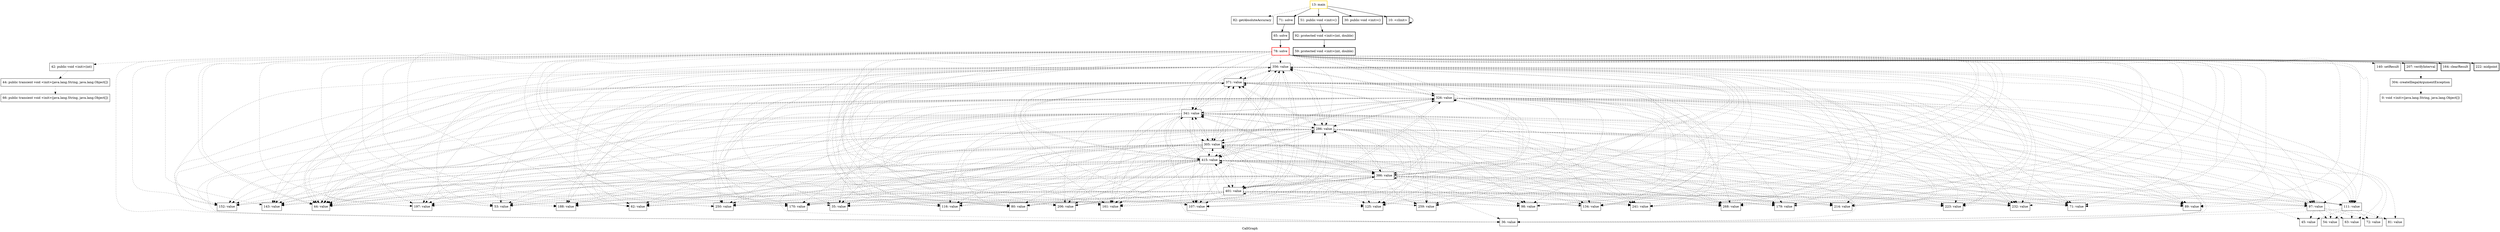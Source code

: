 digraph "CallGraph" {
    label="CallGraph";
node [shape=box];
"13: main" [color=gold] [style=bold]
"78: solve" [color=red] [style=bold]
"82: getAbsoluteAccuracy"
"71: solve" [style=bold]
"51: public void <init>()" [style=bold]
"30: public void <init>()" [style=bold]
"10: <clinit>" [style=bold]
"65: solve" [style=bold]
"92: protected void <init>(int, double)" [style=bold]
"59: protected void <init>(int, double)" [style=bold]
"42: public void <init>(int)"
"356: value"
"116: value"
"125: value"
"371: value"
"326: value"
"341: value"
"415: value"
"152: value"
"161: value"
"134: value"
"386: value"
"401: value"
"143: value"
"188: value"
"197: value"
"170: value"
"179: value"
"71: value"
"80: value"
"53: value"
"62: value"
"35: value"
"44: value"
"107: value"
"214: value"
"223: value"
"89: value"
"98: value"
"206: value"
"36: value"
"250: value"
"259: value"
"232: value"
"241: value"
"305: value"
"268: value"
"286: value"
"44: value"
"111: value"
"97: value"
"140: setResult"
"207: verifyInterval" [style=bold]
"164: clearResult" [style=bold]
"222: midpoint" [style=bold]
"44: public transient void <init>(java.lang.String, java.lang.Object[])"
"36: value"
"45: value"
"54: value"
"63: value"
"72: value"
"81: value"
"304: createIllegalArgumentException"
"66: public transient void <init>(java.lang.String, java.lang.Object[])"
"0: void <init>(java.lang.String, java.lang.Object[])"
"13: main"->"82: getAbsoluteAccuracy" [style=dotted];

"13: main"->"71: solve";

"13: main"->"51: public void <init>()";

"13: main"->"30: public void <init>()";

"13: main"->"10: <clinit>";

"71: solve"->"65: solve";

"51: public void <init>()"->"92: protected void <init>(int, double)";

"10: <clinit>"->"10: <clinit>";

"65: solve"->"78: solve";

"92: protected void <init>(int, double)"->"59: protected void <init>(int, double)";

"78: solve"->"42: public void <init>(int)" [style=dotted];

"78: solve"->"356: value" [style=dotted];

"78: solve"->"116: value" [style=dotted];

"78: solve"->"125: value" [style=dotted];

"78: solve"->"371: value" [style=dotted];

"78: solve"->"326: value" [style=dotted];

"78: solve"->"341: value" [style=dotted];

"78: solve"->"415: value" [style=dotted];

"78: solve"->"152: value" [style=dotted];

"78: solve"->"161: value" [style=dotted];

"78: solve"->"134: value" [style=dotted];

"78: solve"->"386: value" [style=dotted];

"78: solve"->"401: value" [style=dotted];

"78: solve"->"143: value" [style=dotted];

"78: solve"->"188: value" [style=dotted];

"78: solve"->"197: value" [style=dotted];

"78: solve"->"170: value" [style=dotted];

"78: solve"->"179: value" [style=dotted];

"78: solve"->"71: value" [style=dotted];

"78: solve"->"80: value" [style=dotted];

"78: solve"->"53: value" [style=dotted];

"78: solve"->"62: value" [style=dotted];

"78: solve"->"35: value" [style=dotted];

"78: solve"->"44: value" [style=dotted];

"78: solve"->"107: value" [style=dotted];

"78: solve"->"214: value" [style=dotted];

"78: solve"->"223: value" [style=dotted];

"78: solve"->"89: value" [style=dotted];

"78: solve"->"98: value" [style=dotted];

"78: solve"->"206: value" [style=dotted];

"78: solve"->"36: value" [style=dotted];

"78: solve"->"250: value" [style=dotted];

"78: solve"->"259: value" [style=dotted];

"78: solve"->"232: value" [style=dotted];

"78: solve"->"241: value" [style=dotted];

"78: solve"->"305: value" [style=dotted];

"78: solve"->"268: value" [style=dotted];

"78: solve"->"286: value" [style=dotted];

"78: solve"->"44: value" [style=dotted];

"78: solve"->"111: value" [style=dotted];

"78: solve"->"97: value" [style=dotted];

"78: solve"->"140: setResult" [style=dotted];

"78: solve"->"207: verifyInterval";

"78: solve"->"164: clearResult";

"78: solve"->"222: midpoint";

"42: public void <init>(int)"->"44: public transient void <init>(java.lang.String, java.lang.Object[])" [style=dotted];

"356: value"->"97: value" [style=dotted];

"356: value"->"356: value" [style=dotted];

"356: value"->"116: value" [style=dotted];

"356: value"->"125: value" [style=dotted];

"356: value"->"371: value" [style=dotted];

"356: value"->"326: value" [style=dotted];

"356: value"->"341: value" [style=dotted];

"356: value"->"415: value" [style=dotted];

"356: value"->"152: value" [style=dotted];

"356: value"->"161: value" [style=dotted];

"356: value"->"134: value" [style=dotted];

"356: value"->"386: value" [style=dotted];

"356: value"->"401: value" [style=dotted];

"356: value"->"143: value" [style=dotted];

"356: value"->"188: value" [style=dotted];

"356: value"->"197: value" [style=dotted];

"356: value"->"170: value" [style=dotted];

"356: value"->"179: value" [style=dotted];

"356: value"->"71: value" [style=dotted];

"356: value"->"80: value" [style=dotted];

"356: value"->"53: value" [style=dotted];

"356: value"->"62: value" [style=dotted];

"356: value"->"35: value" [style=dotted];

"356: value"->"44: value" [style=dotted];

"356: value"->"107: value" [style=dotted];

"356: value"->"214: value" [style=dotted];

"356: value"->"223: value" [style=dotted];

"356: value"->"89: value" [style=dotted];

"356: value"->"98: value" [style=dotted];

"356: value"->"206: value" [style=dotted];

"356: value"->"250: value" [style=dotted];

"356: value"->"259: value" [style=dotted];

"356: value"->"232: value" [style=dotted];

"356: value"->"241: value" [style=dotted];

"356: value"->"305: value" [style=dotted];

"356: value"->"268: value" [style=dotted];

"356: value"->"286: value" [style=dotted];

"356: value"->"111: value" [style=dotted];

"371: value"->"97: value" [style=dotted];

"371: value"->"356: value" [style=dotted];

"371: value"->"116: value" [style=dotted];

"371: value"->"125: value" [style=dotted];

"371: value"->"371: value" [style=dotted];

"371: value"->"326: value" [style=dotted];

"371: value"->"341: value" [style=dotted];

"371: value"->"415: value" [style=dotted];

"371: value"->"152: value" [style=dotted];

"371: value"->"161: value" [style=dotted];

"371: value"->"134: value" [style=dotted];

"371: value"->"386: value" [style=dotted];

"371: value"->"401: value" [style=dotted];

"371: value"->"143: value" [style=dotted];

"371: value"->"188: value" [style=dotted];

"371: value"->"197: value" [style=dotted];

"371: value"->"170: value" [style=dotted];

"371: value"->"179: value" [style=dotted];

"371: value"->"71: value" [style=dotted];

"371: value"->"80: value" [style=dotted];

"371: value"->"53: value" [style=dotted];

"371: value"->"62: value" [style=dotted];

"371: value"->"35: value" [style=dotted];

"371: value"->"44: value" [style=dotted];

"371: value"->"107: value" [style=dotted];

"371: value"->"214: value" [style=dotted];

"371: value"->"223: value" [style=dotted];

"371: value"->"89: value" [style=dotted];

"371: value"->"98: value" [style=dotted];

"371: value"->"206: value" [style=dotted];

"371: value"->"36: value" [style=dotted];

"371: value"->"250: value" [style=dotted];

"371: value"->"259: value" [style=dotted];

"371: value"->"232: value" [style=dotted];

"371: value"->"241: value" [style=dotted];

"371: value"->"305: value" [style=dotted];

"371: value"->"268: value" [style=dotted];

"371: value"->"286: value" [style=dotted];

"371: value"->"44: value" [style=dotted];

"371: value"->"111: value" [style=dotted];

"326: value"->"97: value" [style=dotted];

"326: value"->"36: value" [style=dotted];

"326: value"->"45: value" [style=dotted];

"326: value"->"54: value" [style=dotted];

"326: value"->"63: value" [style=dotted];

"326: value"->"72: value" [style=dotted];

"326: value"->"81: value" [style=dotted];

"326: value"->"356: value" [style=dotted];

"326: value"->"116: value" [style=dotted];

"326: value"->"125: value" [style=dotted];

"326: value"->"371: value" [style=dotted];

"326: value"->"326: value" [style=dotted];

"326: value"->"341: value" [style=dotted];

"326: value"->"415: value" [style=dotted];

"326: value"->"152: value" [style=dotted];

"326: value"->"161: value" [style=dotted];

"326: value"->"134: value" [style=dotted];

"326: value"->"386: value" [style=dotted];

"326: value"->"401: value" [style=dotted];

"326: value"->"143: value" [style=dotted];

"326: value"->"188: value" [style=dotted];

"326: value"->"197: value" [style=dotted];

"326: value"->"170: value" [style=dotted];

"326: value"->"179: value" [style=dotted];

"326: value"->"71: value" [style=dotted];

"326: value"->"80: value" [style=dotted];

"326: value"->"53: value" [style=dotted];

"326: value"->"62: value" [style=dotted];

"326: value"->"35: value" [style=dotted];

"326: value"->"44: value" [style=dotted];

"326: value"->"107: value" [style=dotted];

"326: value"->"214: value" [style=dotted];

"326: value"->"223: value" [style=dotted];

"326: value"->"89: value" [style=dotted];

"326: value"->"98: value" [style=dotted];

"326: value"->"206: value" [style=dotted];

"326: value"->"36: value" [style=dotted];

"326: value"->"250: value" [style=dotted];

"326: value"->"259: value" [style=dotted];

"326: value"->"232: value" [style=dotted];

"326: value"->"241: value" [style=dotted];

"326: value"->"305: value" [style=dotted];

"326: value"->"268: value" [style=dotted];

"326: value"->"286: value" [style=dotted];

"326: value"->"44: value" [style=dotted];

"326: value"->"111: value" [style=dotted];

"341: value"->"97: value" [style=dotted];

"341: value"->"356: value" [style=dotted];

"341: value"->"116: value" [style=dotted];

"341: value"->"125: value" [style=dotted];

"341: value"->"371: value" [style=dotted];

"341: value"->"326: value" [style=dotted];

"341: value"->"341: value" [style=dotted];

"341: value"->"415: value" [style=dotted];

"341: value"->"152: value" [style=dotted];

"341: value"->"161: value" [style=dotted];

"341: value"->"134: value" [style=dotted];

"341: value"->"386: value" [style=dotted];

"341: value"->"401: value" [style=dotted];

"341: value"->"143: value" [style=dotted];

"341: value"->"188: value" [style=dotted];

"341: value"->"197: value" [style=dotted];

"341: value"->"170: value" [style=dotted];

"341: value"->"179: value" [style=dotted];

"341: value"->"71: value" [style=dotted];

"341: value"->"80: value" [style=dotted];

"341: value"->"53: value" [style=dotted];

"341: value"->"62: value" [style=dotted];

"341: value"->"35: value" [style=dotted];

"341: value"->"44: value" [style=dotted];

"341: value"->"107: value" [style=dotted];

"341: value"->"214: value" [style=dotted];

"341: value"->"223: value" [style=dotted];

"341: value"->"89: value" [style=dotted];

"341: value"->"98: value" [style=dotted];

"341: value"->"206: value" [style=dotted];

"341: value"->"36: value" [style=dotted];

"341: value"->"250: value" [style=dotted];

"341: value"->"259: value" [style=dotted];

"341: value"->"232: value" [style=dotted];

"341: value"->"241: value" [style=dotted];

"341: value"->"305: value" [style=dotted];

"341: value"->"268: value" [style=dotted];

"341: value"->"286: value" [style=dotted];

"341: value"->"44: value" [style=dotted];

"341: value"->"111: value" [style=dotted];

"415: value"->"97: value" [style=dotted];

"415: value"->"356: value" [style=dotted];

"415: value"->"116: value" [style=dotted];

"415: value"->"125: value" [style=dotted];

"415: value"->"371: value" [style=dotted];

"415: value"->"326: value" [style=dotted];

"415: value"->"341: value" [style=dotted];

"415: value"->"415: value" [style=dotted];

"415: value"->"152: value" [style=dotted];

"415: value"->"161: value" [style=dotted];

"415: value"->"134: value" [style=dotted];

"415: value"->"386: value" [style=dotted];

"415: value"->"401: value" [style=dotted];

"415: value"->"143: value" [style=dotted];

"415: value"->"188: value" [style=dotted];

"415: value"->"197: value" [style=dotted];

"415: value"->"170: value" [style=dotted];

"415: value"->"179: value" [style=dotted];

"415: value"->"71: value" [style=dotted];

"415: value"->"80: value" [style=dotted];

"415: value"->"53: value" [style=dotted];

"415: value"->"62: value" [style=dotted];

"415: value"->"35: value" [style=dotted];

"415: value"->"44: value" [style=dotted];

"415: value"->"107: value" [style=dotted];

"415: value"->"214: value" [style=dotted];

"415: value"->"223: value" [style=dotted];

"415: value"->"89: value" [style=dotted];

"415: value"->"98: value" [style=dotted];

"415: value"->"206: value" [style=dotted];

"415: value"->"36: value" [style=dotted];

"415: value"->"250: value" [style=dotted];

"415: value"->"259: value" [style=dotted];

"415: value"->"232: value" [style=dotted];

"415: value"->"241: value" [style=dotted];

"415: value"->"305: value" [style=dotted];

"415: value"->"268: value" [style=dotted];

"415: value"->"286: value" [style=dotted];

"415: value"->"44: value" [style=dotted];

"415: value"->"111: value" [style=dotted];

"386: value"->"206: value" [style=dotted];

"386: value"->"356: value" [style=dotted];

"386: value"->"116: value" [style=dotted];

"386: value"->"125: value" [style=dotted];

"386: value"->"371: value" [style=dotted];

"386: value"->"326: value" [style=dotted];

"386: value"->"341: value" [style=dotted];

"386: value"->"415: value" [style=dotted];

"386: value"->"152: value" [style=dotted];

"386: value"->"161: value" [style=dotted];

"386: value"->"134: value" [style=dotted];

"386: value"->"386: value" [style=dotted];

"386: value"->"401: value" [style=dotted];

"386: value"->"143: value" [style=dotted];

"386: value"->"188: value" [style=dotted];

"386: value"->"197: value" [style=dotted];

"386: value"->"170: value" [style=dotted];

"386: value"->"179: value" [style=dotted];

"386: value"->"71: value" [style=dotted];

"386: value"->"80: value" [style=dotted];

"386: value"->"53: value" [style=dotted];

"386: value"->"62: value" [style=dotted];

"386: value"->"35: value" [style=dotted];

"386: value"->"44: value" [style=dotted];

"386: value"->"107: value" [style=dotted];

"386: value"->"214: value" [style=dotted];

"386: value"->"223: value" [style=dotted];

"386: value"->"89: value" [style=dotted];

"386: value"->"98: value" [style=dotted];

"386: value"->"36: value" [style=dotted];

"386: value"->"250: value" [style=dotted];

"386: value"->"259: value" [style=dotted];

"386: value"->"232: value" [style=dotted];

"386: value"->"241: value" [style=dotted];

"386: value"->"305: value" [style=dotted];

"386: value"->"268: value" [style=dotted];

"386: value"->"286: value" [style=dotted];

"386: value"->"44: value" [style=dotted];

"386: value"->"111: value" [style=dotted];

"386: value"->"97: value" [style=dotted];

"401: value"->"97: value" [style=dotted];

"401: value"->"356: value" [style=dotted];

"401: value"->"116: value" [style=dotted];

"401: value"->"125: value" [style=dotted];

"401: value"->"371: value" [style=dotted];

"401: value"->"326: value" [style=dotted];

"401: value"->"341: value" [style=dotted];

"401: value"->"415: value" [style=dotted];

"401: value"->"152: value" [style=dotted];

"401: value"->"161: value" [style=dotted];

"401: value"->"134: value" [style=dotted];

"401: value"->"386: value" [style=dotted];

"401: value"->"401: value" [style=dotted];

"401: value"->"143: value" [style=dotted];

"401: value"->"188: value" [style=dotted];

"401: value"->"197: value" [style=dotted];

"401: value"->"170: value" [style=dotted];

"401: value"->"179: value" [style=dotted];

"401: value"->"71: value" [style=dotted];

"401: value"->"80: value" [style=dotted];

"401: value"->"53: value" [style=dotted];

"401: value"->"62: value" [style=dotted];

"401: value"->"35: value" [style=dotted];

"401: value"->"44: value" [style=dotted];

"401: value"->"107: value" [style=dotted];

"401: value"->"214: value" [style=dotted];

"401: value"->"223: value" [style=dotted];

"401: value"->"89: value" [style=dotted];

"401: value"->"98: value" [style=dotted];

"401: value"->"206: value" [style=dotted];

"401: value"->"250: value" [style=dotted];

"401: value"->"259: value" [style=dotted];

"401: value"->"232: value" [style=dotted];

"401: value"->"241: value" [style=dotted];

"401: value"->"305: value" [style=dotted];

"401: value"->"268: value" [style=dotted];

"401: value"->"286: value" [style=dotted];

"401: value"->"111: value" [style=dotted];

"305: value"->"97: value" [style=dotted];

"305: value"->"356: value" [style=dotted];

"305: value"->"116: value" [style=dotted];

"305: value"->"125: value" [style=dotted];

"305: value"->"371: value" [style=dotted];

"305: value"->"326: value" [style=dotted];

"305: value"->"341: value" [style=dotted];

"305: value"->"415: value" [style=dotted];

"305: value"->"152: value" [style=dotted];

"305: value"->"161: value" [style=dotted];

"305: value"->"134: value" [style=dotted];

"305: value"->"386: value" [style=dotted];

"305: value"->"401: value" [style=dotted];

"305: value"->"143: value" [style=dotted];

"305: value"->"188: value" [style=dotted];

"305: value"->"197: value" [style=dotted];

"305: value"->"170: value" [style=dotted];

"305: value"->"179: value" [style=dotted];

"305: value"->"71: value" [style=dotted];

"305: value"->"80: value" [style=dotted];

"305: value"->"53: value" [style=dotted];

"305: value"->"62: value" [style=dotted];

"305: value"->"35: value" [style=dotted];

"305: value"->"44: value" [style=dotted];

"305: value"->"107: value" [style=dotted];

"305: value"->"214: value" [style=dotted];

"305: value"->"223: value" [style=dotted];

"305: value"->"89: value" [style=dotted];

"305: value"->"98: value" [style=dotted];

"305: value"->"206: value" [style=dotted];

"305: value"->"36: value" [style=dotted];

"305: value"->"250: value" [style=dotted];

"305: value"->"259: value" [style=dotted];

"305: value"->"232: value" [style=dotted];

"305: value"->"241: value" [style=dotted];

"305: value"->"305: value" [style=dotted];

"305: value"->"268: value" [style=dotted];

"305: value"->"286: value" [style=dotted];

"305: value"->"44: value" [style=dotted];

"305: value"->"111: value" [style=dotted];

"286: value"->"97: value" [style=dotted];

"286: value"->"356: value" [style=dotted];

"286: value"->"116: value" [style=dotted];

"286: value"->"125: value" [style=dotted];

"286: value"->"371: value" [style=dotted];

"286: value"->"326: value" [style=dotted];

"286: value"->"341: value" [style=dotted];

"286: value"->"415: value" [style=dotted];

"286: value"->"152: value" [style=dotted];

"286: value"->"161: value" [style=dotted];

"286: value"->"134: value" [style=dotted];

"286: value"->"386: value" [style=dotted];

"286: value"->"401: value" [style=dotted];

"286: value"->"143: value" [style=dotted];

"286: value"->"188: value" [style=dotted];

"286: value"->"197: value" [style=dotted];

"286: value"->"170: value" [style=dotted];

"286: value"->"179: value" [style=dotted];

"286: value"->"71: value" [style=dotted];

"286: value"->"80: value" [style=dotted];

"286: value"->"53: value" [style=dotted];

"286: value"->"62: value" [style=dotted];

"286: value"->"35: value" [style=dotted];

"286: value"->"44: value" [style=dotted];

"286: value"->"107: value" [style=dotted];

"286: value"->"214: value" [style=dotted];

"286: value"->"223: value" [style=dotted];

"286: value"->"89: value" [style=dotted];

"286: value"->"98: value" [style=dotted];

"286: value"->"206: value" [style=dotted];

"286: value"->"250: value" [style=dotted];

"286: value"->"259: value" [style=dotted];

"286: value"->"232: value" [style=dotted];

"286: value"->"241: value" [style=dotted];

"286: value"->"305: value" [style=dotted];

"286: value"->"268: value" [style=dotted];

"286: value"->"286: value" [style=dotted];

"286: value"->"111: value" [style=dotted];

"286: value"->"36: value" [style=dotted];

"286: value"->"44: value" [style=dotted];

"111: value"->"81: value" [style=dotted];

"111: value"->"36: value" [style=dotted];

"111: value"->"45: value" [style=dotted];

"111: value"->"54: value" [style=dotted];

"111: value"->"63: value" [style=dotted];

"111: value"->"72: value" [style=dotted];

"97: value"->"54: value" [style=dotted];

"97: value"->"45: value" [style=dotted];

"97: value"->"36: value" [style=dotted];

"97: value"->"81: value" [style=dotted];

"97: value"->"72: value" [style=dotted];

"97: value"->"63: value" [style=dotted];

"207: verifyInterval"->"304: createIllegalArgumentException" [style=dotted];

"44: public transient void <init>(java.lang.String, java.lang.Object[])"->"66: public transient void <init>(java.lang.String, java.lang.Object[])" [style=dotted];

"304: createIllegalArgumentException"->"0: void <init>(java.lang.String, java.lang.Object[])" [style=dotted];

}
